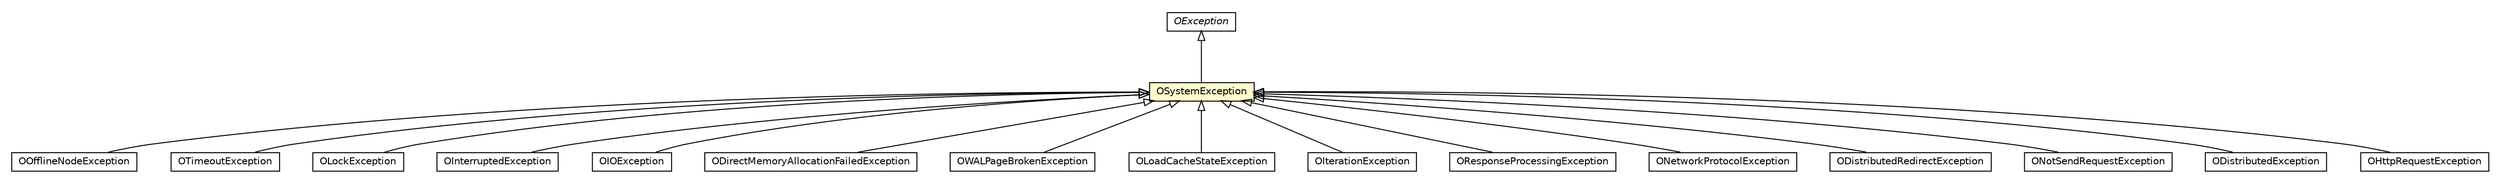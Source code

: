#!/usr/local/bin/dot
#
# Class diagram 
# Generated by UMLGraph version R5_6-24-gf6e263 (http://www.umlgraph.org/)
#

digraph G {
	edge [fontname="Helvetica",fontsize=10,labelfontname="Helvetica",labelfontsize=10];
	node [fontname="Helvetica",fontsize=10,shape=plaintext];
	nodesep=0.25;
	ranksep=0.5;
	// com.orientechnologies.common.concur.OOfflineNodeException
	c7144207 [label=<<table title="com.orientechnologies.common.concur.OOfflineNodeException" border="0" cellborder="1" cellspacing="0" cellpadding="2" port="p" href="../concur/OOfflineNodeException.html">
		<tr><td><table border="0" cellspacing="0" cellpadding="1">
<tr><td align="center" balign="center"> OOfflineNodeException </td></tr>
		</table></td></tr>
		</table>>, URL="../concur/OOfflineNodeException.html", fontname="Helvetica", fontcolor="black", fontsize=10.0];
	// com.orientechnologies.common.concur.OTimeoutException
	c7144208 [label=<<table title="com.orientechnologies.common.concur.OTimeoutException" border="0" cellborder="1" cellspacing="0" cellpadding="2" port="p" href="../concur/OTimeoutException.html">
		<tr><td><table border="0" cellspacing="0" cellpadding="1">
<tr><td align="center" balign="center"> OTimeoutException </td></tr>
		</table></td></tr>
		</table>>, URL="../concur/OTimeoutException.html", fontname="Helvetica", fontcolor="black", fontsize=10.0];
	// com.orientechnologies.common.concur.lock.OLockException
	c7144215 [label=<<table title="com.orientechnologies.common.concur.lock.OLockException" border="0" cellborder="1" cellspacing="0" cellpadding="2" port="p" href="../concur/lock/OLockException.html">
		<tr><td><table border="0" cellspacing="0" cellpadding="1">
<tr><td align="center" balign="center"> OLockException </td></tr>
		</table></td></tr>
		</table>>, URL="../concur/lock/OLockException.html", fontname="Helvetica", fontcolor="black", fontsize=10.0];
	// com.orientechnologies.common.concur.lock.OInterruptedException
	c7144220 [label=<<table title="com.orientechnologies.common.concur.lock.OInterruptedException" border="0" cellborder="1" cellspacing="0" cellpadding="2" port="p" href="../concur/lock/OInterruptedException.html">
		<tr><td><table border="0" cellspacing="0" cellpadding="1">
<tr><td align="center" balign="center"> OInterruptedException </td></tr>
		</table></td></tr>
		</table>>, URL="../concur/lock/OInterruptedException.html", fontname="Helvetica", fontcolor="black", fontsize=10.0];
	// com.orientechnologies.common.io.OIOException
	c7144275 [label=<<table title="com.orientechnologies.common.io.OIOException" border="0" cellborder="1" cellspacing="0" cellpadding="2" port="p" href="../io/OIOException.html">
		<tr><td><table border="0" cellspacing="0" cellpadding="1">
<tr><td align="center" balign="center"> OIOException </td></tr>
		</table></td></tr>
		</table>>, URL="../io/OIOException.html", fontname="Helvetica", fontcolor="black", fontsize=10.0];
	// com.orientechnologies.common.exception.ODirectMemoryAllocationFailedException
	c7144335 [label=<<table title="com.orientechnologies.common.exception.ODirectMemoryAllocationFailedException" border="0" cellborder="1" cellspacing="0" cellpadding="2" port="p" href="./ODirectMemoryAllocationFailedException.html">
		<tr><td><table border="0" cellspacing="0" cellpadding="1">
<tr><td align="center" balign="center"> ODirectMemoryAllocationFailedException </td></tr>
		</table></td></tr>
		</table>>, URL="./ODirectMemoryAllocationFailedException.html", fontname="Helvetica", fontcolor="black", fontsize=10.0];
	// com.orientechnologies.common.exception.OException
	c7144337 [label=<<table title="com.orientechnologies.common.exception.OException" border="0" cellborder="1" cellspacing="0" cellpadding="2" port="p" href="./OException.html">
		<tr><td><table border="0" cellspacing="0" cellpadding="1">
<tr><td align="center" balign="center"><font face="Helvetica-Oblique"> OException </font></td></tr>
		</table></td></tr>
		</table>>, URL="./OException.html", fontname="Helvetica", fontcolor="black", fontsize=10.0];
	// com.orientechnologies.common.exception.OSystemException
	c7144338 [label=<<table title="com.orientechnologies.common.exception.OSystemException" border="0" cellborder="1" cellspacing="0" cellpadding="2" port="p" bgcolor="lemonChiffon" href="./OSystemException.html">
		<tr><td><table border="0" cellspacing="0" cellpadding="1">
<tr><td align="center" balign="center"> OSystemException </td></tr>
		</table></td></tr>
		</table>>, URL="./OSystemException.html", fontname="Helvetica", fontcolor="black", fontsize=10.0];
	// com.orientechnologies.orient.core.storage.impl.local.paginated.wal.OWALPageBrokenException
	c7145559 [label=<<table title="com.orientechnologies.orient.core.storage.impl.local.paginated.wal.OWALPageBrokenException" border="0" cellborder="1" cellspacing="0" cellpadding="2" port="p" href="../../orient/core/storage/impl/local/paginated/wal/OWALPageBrokenException.html">
		<tr><td><table border="0" cellspacing="0" cellpadding="1">
<tr><td align="center" balign="center"> OWALPageBrokenException </td></tr>
		</table></td></tr>
		</table>>, URL="../../orient/core/storage/impl/local/paginated/wal/OWALPageBrokenException.html", fontname="Helvetica", fontcolor="black", fontsize=10.0];
	// com.orientechnologies.orient.core.exception.OLoadCacheStateException
	c7145817 [label=<<table title="com.orientechnologies.orient.core.exception.OLoadCacheStateException" border="0" cellborder="1" cellspacing="0" cellpadding="2" port="p" href="../../orient/core/exception/OLoadCacheStateException.html">
		<tr><td><table border="0" cellspacing="0" cellpadding="1">
<tr><td align="center" balign="center"> OLoadCacheStateException </td></tr>
		</table></td></tr>
		</table>>, URL="../../orient/core/exception/OLoadCacheStateException.html", fontname="Helvetica", fontcolor="black", fontsize=10.0];
	// com.orientechnologies.orient.core.iterator.OIterationException
	c7145951 [label=<<table title="com.orientechnologies.orient.core.iterator.OIterationException" border="0" cellborder="1" cellspacing="0" cellpadding="2" port="p" href="../../orient/core/iterator/OIterationException.html">
		<tr><td><table border="0" cellspacing="0" cellpadding="1">
<tr><td align="center" balign="center"> OIterationException </td></tr>
		</table></td></tr>
		</table>>, URL="../../orient/core/iterator/OIterationException.html", fontname="Helvetica", fontcolor="black", fontsize=10.0];
	// com.orientechnologies.orient.enterprise.channel.binary.OResponseProcessingException
	c7145963 [label=<<table title="com.orientechnologies.orient.enterprise.channel.binary.OResponseProcessingException" border="0" cellborder="1" cellspacing="0" cellpadding="2" port="p" href="../../orient/enterprise/channel/binary/OResponseProcessingException.html">
		<tr><td><table border="0" cellspacing="0" cellpadding="1">
<tr><td align="center" balign="center"> OResponseProcessingException </td></tr>
		</table></td></tr>
		</table>>, URL="../../orient/enterprise/channel/binary/OResponseProcessingException.html", fontname="Helvetica", fontcolor="black", fontsize=10.0];
	// com.orientechnologies.orient.enterprise.channel.binary.ONetworkProtocolException
	c7145966 [label=<<table title="com.orientechnologies.orient.enterprise.channel.binary.ONetworkProtocolException" border="0" cellborder="1" cellspacing="0" cellpadding="2" port="p" href="../../orient/enterprise/channel/binary/ONetworkProtocolException.html">
		<tr><td><table border="0" cellspacing="0" cellpadding="1">
<tr><td align="center" balign="center"> ONetworkProtocolException </td></tr>
		</table></td></tr>
		</table>>, URL="../../orient/enterprise/channel/binary/ONetworkProtocolException.html", fontname="Helvetica", fontcolor="black", fontsize=10.0];
	// com.orientechnologies.orient.enterprise.channel.binary.ODistributedRedirectException
	c7145969 [label=<<table title="com.orientechnologies.orient.enterprise.channel.binary.ODistributedRedirectException" border="0" cellborder="1" cellspacing="0" cellpadding="2" port="p" href="../../orient/enterprise/channel/binary/ODistributedRedirectException.html">
		<tr><td><table border="0" cellspacing="0" cellpadding="1">
<tr><td align="center" balign="center"> ODistributedRedirectException </td></tr>
		</table></td></tr>
		</table>>, URL="../../orient/enterprise/channel/binary/ODistributedRedirectException.html", fontname="Helvetica", fontcolor="black", fontsize=10.0];
	// com.orientechnologies.orient.client.ONotSendRequestException
	c7146162 [label=<<table title="com.orientechnologies.orient.client.ONotSendRequestException" border="0" cellborder="1" cellspacing="0" cellpadding="2" port="p" href="../../orient/client/ONotSendRequestException.html">
		<tr><td><table border="0" cellspacing="0" cellpadding="1">
<tr><td align="center" balign="center"> ONotSendRequestException </td></tr>
		</table></td></tr>
		</table>>, URL="../../orient/client/ONotSendRequestException.html", fontname="Helvetica", fontcolor="black", fontsize=10.0];
	// com.orientechnologies.orient.server.distributed.ODistributedException
	c7146315 [label=<<table title="com.orientechnologies.orient.server.distributed.ODistributedException" border="0" cellborder="1" cellspacing="0" cellpadding="2" port="p" href="../../orient/server/distributed/ODistributedException.html">
		<tr><td><table border="0" cellspacing="0" cellpadding="1">
<tr><td align="center" balign="center"> ODistributedException </td></tr>
		</table></td></tr>
		</table>>, URL="../../orient/server/distributed/ODistributedException.html", fontname="Helvetica", fontcolor="black", fontsize=10.0];
	// com.orientechnologies.orient.server.network.protocol.http.OHttpRequestException
	c7146385 [label=<<table title="com.orientechnologies.orient.server.network.protocol.http.OHttpRequestException" border="0" cellborder="1" cellspacing="0" cellpadding="2" port="p" href="../../orient/server/network/protocol/http/OHttpRequestException.html">
		<tr><td><table border="0" cellspacing="0" cellpadding="1">
<tr><td align="center" balign="center"> OHttpRequestException </td></tr>
		</table></td></tr>
		</table>>, URL="../../orient/server/network/protocol/http/OHttpRequestException.html", fontname="Helvetica", fontcolor="black", fontsize=10.0];
	//com.orientechnologies.common.concur.OOfflineNodeException extends com.orientechnologies.common.exception.OSystemException
	c7144338:p -> c7144207:p [dir=back,arrowtail=empty];
	//com.orientechnologies.common.concur.OTimeoutException extends com.orientechnologies.common.exception.OSystemException
	c7144338:p -> c7144208:p [dir=back,arrowtail=empty];
	//com.orientechnologies.common.concur.lock.OLockException extends com.orientechnologies.common.exception.OSystemException
	c7144338:p -> c7144215:p [dir=back,arrowtail=empty];
	//com.orientechnologies.common.concur.lock.OInterruptedException extends com.orientechnologies.common.exception.OSystemException
	c7144338:p -> c7144220:p [dir=back,arrowtail=empty];
	//com.orientechnologies.common.io.OIOException extends com.orientechnologies.common.exception.OSystemException
	c7144338:p -> c7144275:p [dir=back,arrowtail=empty];
	//com.orientechnologies.common.exception.ODirectMemoryAllocationFailedException extends com.orientechnologies.common.exception.OSystemException
	c7144338:p -> c7144335:p [dir=back,arrowtail=empty];
	//com.orientechnologies.common.exception.OSystemException extends com.orientechnologies.common.exception.OException
	c7144337:p -> c7144338:p [dir=back,arrowtail=empty];
	//com.orientechnologies.orient.core.storage.impl.local.paginated.wal.OWALPageBrokenException extends com.orientechnologies.common.exception.OSystemException
	c7144338:p -> c7145559:p [dir=back,arrowtail=empty];
	//com.orientechnologies.orient.core.exception.OLoadCacheStateException extends com.orientechnologies.common.exception.OSystemException
	c7144338:p -> c7145817:p [dir=back,arrowtail=empty];
	//com.orientechnologies.orient.core.iterator.OIterationException extends com.orientechnologies.common.exception.OSystemException
	c7144338:p -> c7145951:p [dir=back,arrowtail=empty];
	//com.orientechnologies.orient.enterprise.channel.binary.OResponseProcessingException extends com.orientechnologies.common.exception.OSystemException
	c7144338:p -> c7145963:p [dir=back,arrowtail=empty];
	//com.orientechnologies.orient.enterprise.channel.binary.ONetworkProtocolException extends com.orientechnologies.common.exception.OSystemException
	c7144338:p -> c7145966:p [dir=back,arrowtail=empty];
	//com.orientechnologies.orient.enterprise.channel.binary.ODistributedRedirectException extends com.orientechnologies.common.exception.OSystemException
	c7144338:p -> c7145969:p [dir=back,arrowtail=empty];
	//com.orientechnologies.orient.client.ONotSendRequestException extends com.orientechnologies.common.exception.OSystemException
	c7144338:p -> c7146162:p [dir=back,arrowtail=empty];
	//com.orientechnologies.orient.server.distributed.ODistributedException extends com.orientechnologies.common.exception.OSystemException
	c7144338:p -> c7146315:p [dir=back,arrowtail=empty];
	//com.orientechnologies.orient.server.network.protocol.http.OHttpRequestException extends com.orientechnologies.common.exception.OSystemException
	c7144338:p -> c7146385:p [dir=back,arrowtail=empty];
}

